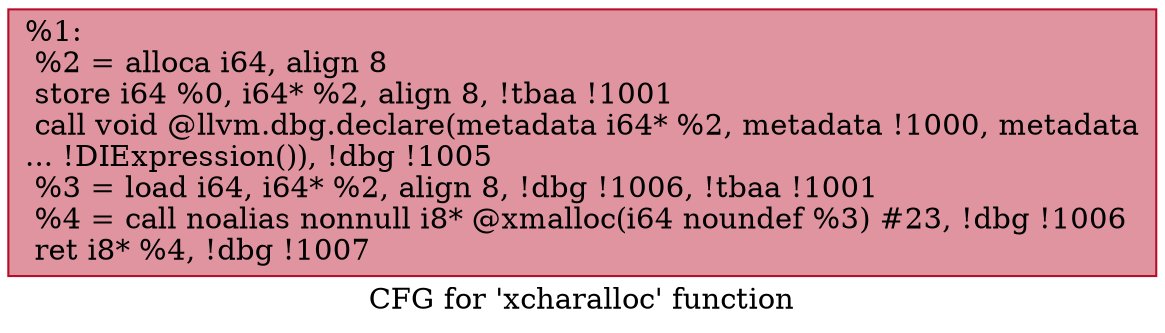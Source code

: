 digraph "CFG for 'xcharalloc' function" {
	label="CFG for 'xcharalloc' function";

	Node0x2346fa0 [shape=record,color="#b70d28ff", style=filled, fillcolor="#b70d2870",label="{%1:\l  %2 = alloca i64, align 8\l  store i64 %0, i64* %2, align 8, !tbaa !1001\l  call void @llvm.dbg.declare(metadata i64* %2, metadata !1000, metadata\l... !DIExpression()), !dbg !1005\l  %3 = load i64, i64* %2, align 8, !dbg !1006, !tbaa !1001\l  %4 = call noalias nonnull i8* @xmalloc(i64 noundef %3) #23, !dbg !1006\l  ret i8* %4, !dbg !1007\l}"];
}
